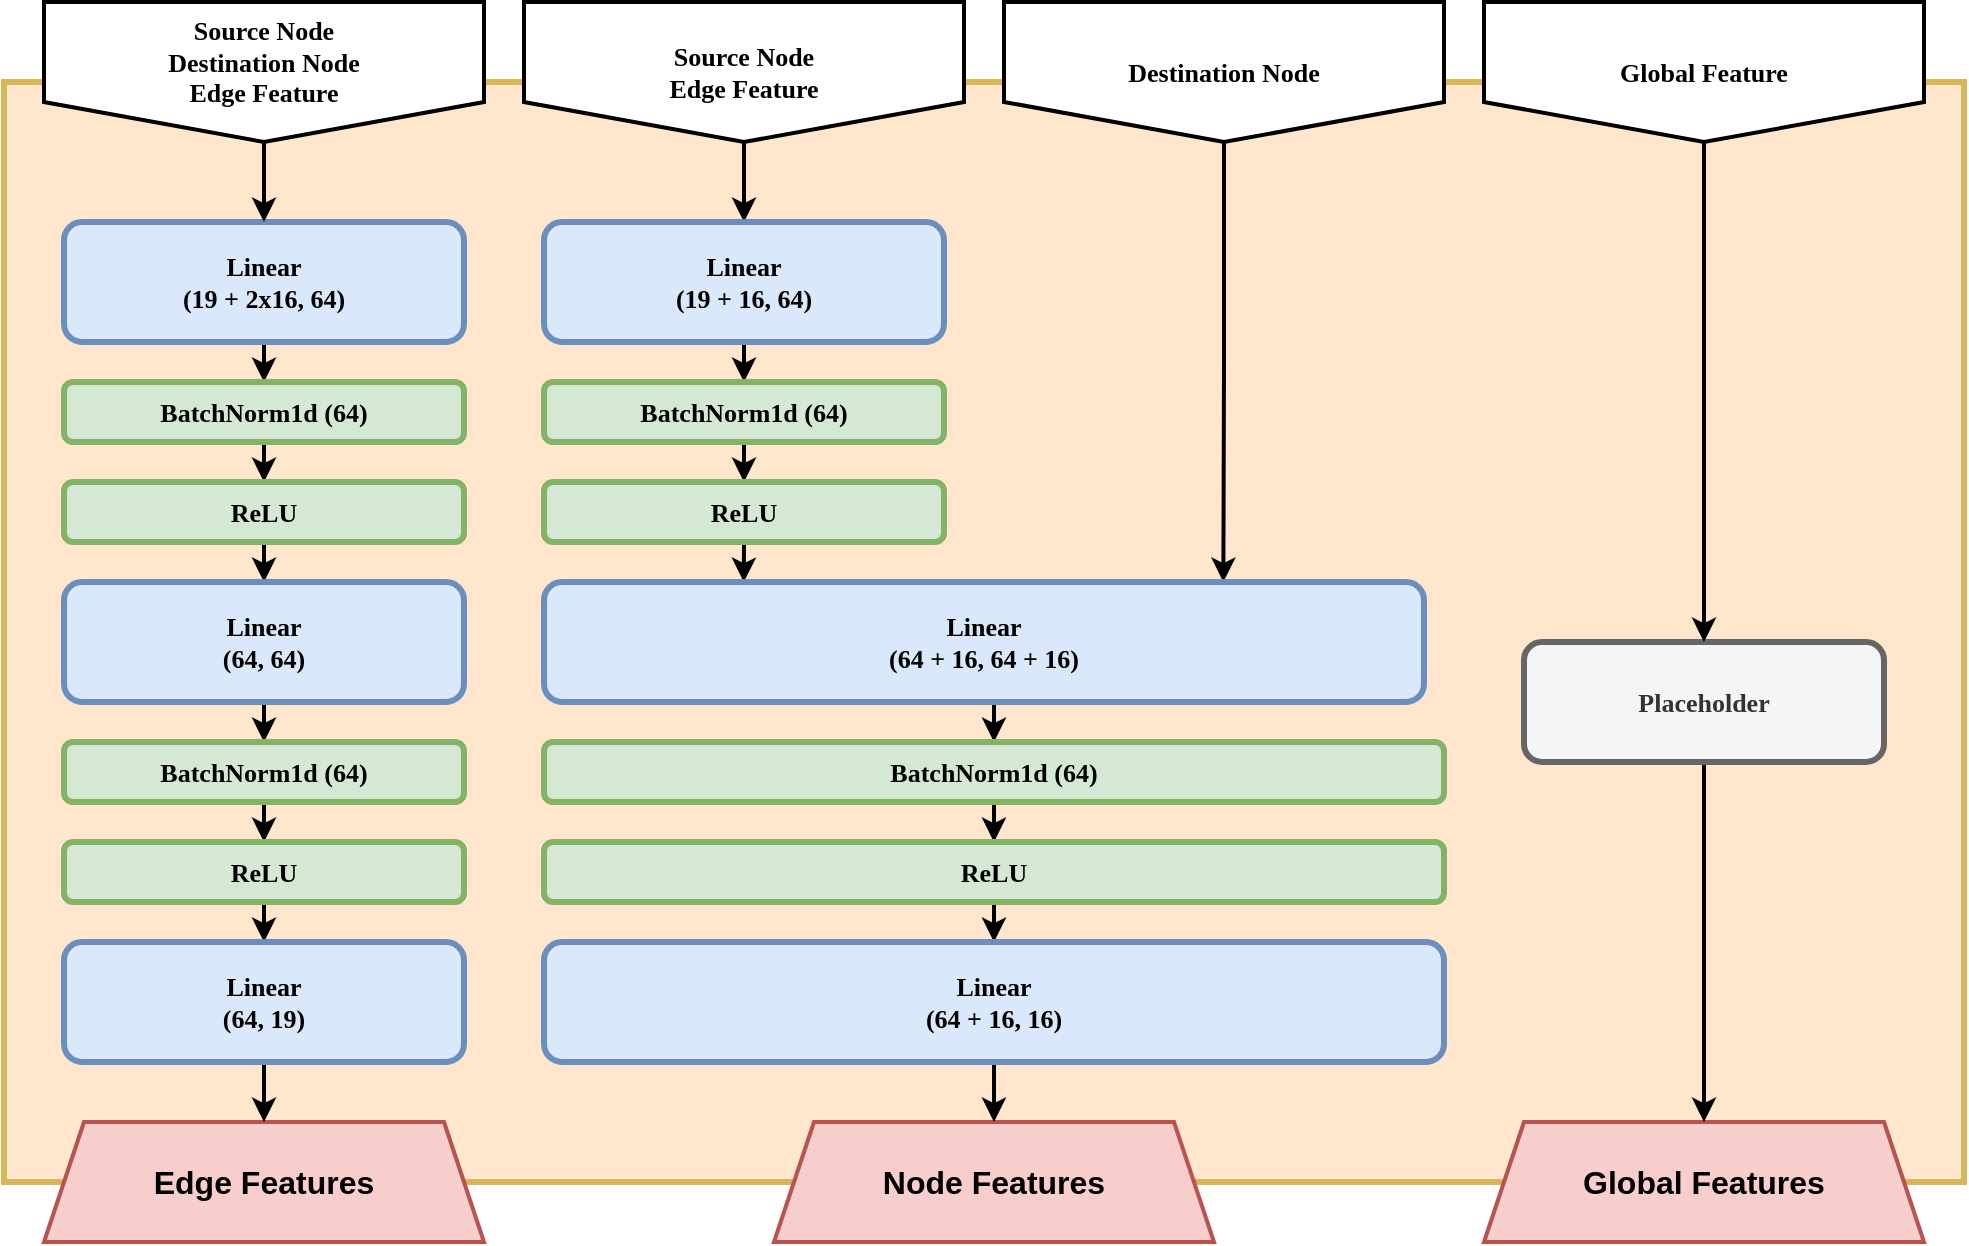 <mxfile version="21.6.8" type="device" pages="3">
  <diagram name="MetaLayer" id="Urb6_NRtM28I60FVmCar">
    <mxGraphModel dx="2204" dy="2430" grid="1" gridSize="10" guides="1" tooltips="1" connect="1" arrows="1" fold="1" page="1" pageScale="1" pageWidth="1169" pageHeight="827" math="0" shadow="0">
      <root>
        <mxCell id="0" />
        <mxCell id="1" parent="0" />
        <mxCell id="HX9ZZycSzdoMxzqkAREc-10" value="" style="rounded=0;whiteSpace=wrap;html=1;strokeWidth=3;fillColor=#FFE6CC;strokeColor=#d6b656;perimeterSpacing=1;gradientColor=none;" vertex="1" parent="1">
          <mxGeometry x="1850" y="510" width="980" height="550" as="geometry" />
        </mxCell>
        <mxCell id="HX9ZZycSzdoMxzqkAREc-3" value="Edge Features" style="shape=trapezoid;perimeter=trapezoidPerimeter;whiteSpace=wrap;html=1;fixedSize=1;strokeWidth=2;fillColor=#f8cecc;strokeColor=#b85450;fontStyle=1;fontSize=16;" vertex="1" parent="1">
          <mxGeometry x="1870" y="1030" width="220" height="60" as="geometry" />
        </mxCell>
        <mxCell id="HX9ZZycSzdoMxzqkAREc-7" value="Node Features" style="shape=trapezoid;perimeter=trapezoidPerimeter;whiteSpace=wrap;html=1;fixedSize=1;strokeWidth=2;fillColor=#f8cecc;strokeColor=#b85450;fontStyle=1;fontSize=16;" vertex="1" parent="1">
          <mxGeometry x="2235" y="1030" width="220" height="60" as="geometry" />
        </mxCell>
        <mxCell id="HX9ZZycSzdoMxzqkAREc-9" value="Global Features" style="shape=trapezoid;perimeter=trapezoidPerimeter;whiteSpace=wrap;html=1;fixedSize=1;strokeWidth=2;fillColor=#f8cecc;strokeColor=#b85450;fontStyle=1;fontSize=16;" vertex="1" parent="1">
          <mxGeometry x="2590" y="1030" width="220" height="60" as="geometry" />
        </mxCell>
        <mxCell id="HX9ZZycSzdoMxzqkAREc-11" style="edgeStyle=orthogonalEdgeStyle;rounded=0;orthogonalLoop=1;jettySize=auto;html=1;exitX=0.5;exitY=1;exitDx=0;exitDy=0;entryX=0.5;entryY=0;entryDx=0;entryDy=0;strokeWidth=2;" edge="1" parent="1" source="HX9ZZycSzdoMxzqkAREc-12" target="HX9ZZycSzdoMxzqkAREc-14">
          <mxGeometry relative="1" as="geometry" />
        </mxCell>
        <mxCell id="HX9ZZycSzdoMxzqkAREc-12" value="Linear &lt;br style=&quot;font-size: 13px;&quot;&gt;(19 + 2x16, 64)" style="rounded=1;whiteSpace=wrap;html=1;fillColor=#dae8fc;strokeColor=#6c8ebf;strokeWidth=3;fontFamily=Avenir;fontSize=13;fontStyle=1" vertex="1" parent="1">
          <mxGeometry x="1880" y="580" width="200" height="60" as="geometry" />
        </mxCell>
        <mxCell id="HX9ZZycSzdoMxzqkAREc-13" style="edgeStyle=orthogonalEdgeStyle;rounded=0;orthogonalLoop=1;jettySize=auto;html=1;exitX=0.5;exitY=1;exitDx=0;exitDy=0;entryX=0.5;entryY=0;entryDx=0;entryDy=0;strokeWidth=2;" edge="1" parent="1" source="HX9ZZycSzdoMxzqkAREc-14" target="HX9ZZycSzdoMxzqkAREc-16">
          <mxGeometry relative="1" as="geometry" />
        </mxCell>
        <mxCell id="HX9ZZycSzdoMxzqkAREc-14" value="BatchNorm1d (64)" style="rounded=1;whiteSpace=wrap;html=1;fillColor=#d5e8d4;strokeColor=#82b366;strokeWidth=3;fontFamily=Avenir;fontSize=13;fontStyle=1" vertex="1" parent="1">
          <mxGeometry x="1880" y="660" width="200" height="30" as="geometry" />
        </mxCell>
        <mxCell id="HX9ZZycSzdoMxzqkAREc-15" style="edgeStyle=orthogonalEdgeStyle;rounded=0;orthogonalLoop=1;jettySize=auto;html=1;exitX=0.5;exitY=1;exitDx=0;exitDy=0;entryX=0.5;entryY=0;entryDx=0;entryDy=0;strokeWidth=2;" edge="1" parent="1" source="HX9ZZycSzdoMxzqkAREc-16" target="HX9ZZycSzdoMxzqkAREc-27">
          <mxGeometry relative="1" as="geometry" />
        </mxCell>
        <mxCell id="HX9ZZycSzdoMxzqkAREc-16" value="ReLU" style="rounded=1;whiteSpace=wrap;html=1;fillColor=#d5e8d4;strokeColor=#82b366;strokeWidth=3;fontFamily=Avenir;fontSize=13;fontStyle=1" vertex="1" parent="1">
          <mxGeometry x="1880" y="710" width="200" height="30" as="geometry" />
        </mxCell>
        <mxCell id="HX9ZZycSzdoMxzqkAREc-53" style="edgeStyle=orthogonalEdgeStyle;rounded=0;orthogonalLoop=1;jettySize=auto;html=1;exitX=0.5;exitY=1;exitDx=0;exitDy=0;entryX=0.5;entryY=0;entryDx=0;entryDy=0;strokeWidth=2;" edge="1" parent="1" source="HX9ZZycSzdoMxzqkAREc-17" target="HX9ZZycSzdoMxzqkAREc-9">
          <mxGeometry relative="1" as="geometry" />
        </mxCell>
        <mxCell id="HX9ZZycSzdoMxzqkAREc-17" value="Placeholder" style="rounded=1;whiteSpace=wrap;html=1;fillColor=#f5f5f5;strokeColor=#666666;strokeWidth=3;fontFamily=Avenir;fontSize=13;fontStyle=1;fontColor=#333333;" vertex="1" parent="1">
          <mxGeometry x="2610" y="790" width="180" height="60" as="geometry" />
        </mxCell>
        <mxCell id="HX9ZZycSzdoMxzqkAREc-18" style="edgeStyle=orthogonalEdgeStyle;rounded=0;orthogonalLoop=1;jettySize=auto;html=1;exitX=0.5;exitY=1;exitDx=0;exitDy=0;entryX=0.5;entryY=0;entryDx=0;entryDy=0;fontSize=11;strokeWidth=2;" edge="1" parent="1" source="HX9ZZycSzdoMxzqkAREc-19" target="HX9ZZycSzdoMxzqkAREc-12">
          <mxGeometry relative="1" as="geometry" />
        </mxCell>
        <mxCell id="HX9ZZycSzdoMxzqkAREc-19" value="Source Node&lt;br style=&quot;font-size: 13px;&quot;&gt;Destination Node&lt;br style=&quot;font-size: 13px;&quot;&gt;Edge Feature" style="shape=offPageConnector;whiteSpace=wrap;html=1;strokeWidth=2;fontFamily=Avenir;fontSize=13;fontStyle=1;size=0.286;verticalAlign=top;" vertex="1" parent="1">
          <mxGeometry x="1870" y="470" width="220" height="70" as="geometry" />
        </mxCell>
        <mxCell id="HX9ZZycSzdoMxzqkAREc-20" style="edgeStyle=orthogonalEdgeStyle;rounded=0;orthogonalLoop=1;jettySize=auto;html=1;exitX=0.5;exitY=1;exitDx=0;exitDy=0;entryX=0.5;entryY=0;entryDx=0;entryDy=0;strokeWidth=2;" edge="1" parent="1" source="HX9ZZycSzdoMxzqkAREc-21" target="HX9ZZycSzdoMxzqkAREc-34">
          <mxGeometry relative="1" as="geometry" />
        </mxCell>
        <mxCell id="HX9ZZycSzdoMxzqkAREc-21" value="Source Node&lt;br&gt;Edge Feature" style="shape=offPageConnector;whiteSpace=wrap;html=1;strokeWidth=2;fontFamily=Avenir;fontSize=13;fontStyle=1;size=0.286;verticalAlign=middle;" vertex="1" parent="1">
          <mxGeometry x="2110" y="470" width="220" height="70" as="geometry" />
        </mxCell>
        <mxCell id="HX9ZZycSzdoMxzqkAREc-48" style="edgeStyle=orthogonalEdgeStyle;rounded=0;orthogonalLoop=1;jettySize=auto;html=1;exitX=0.5;exitY=1;exitDx=0;exitDy=0;entryX=0.772;entryY=0;entryDx=0;entryDy=0;entryPerimeter=0;strokeWidth=2;" edge="1" parent="1" source="HX9ZZycSzdoMxzqkAREc-23" target="HX9ZZycSzdoMxzqkAREc-40">
          <mxGeometry relative="1" as="geometry" />
        </mxCell>
        <mxCell id="HX9ZZycSzdoMxzqkAREc-23" value="Destination Node" style="shape=offPageConnector;whiteSpace=wrap;html=1;strokeWidth=2;fontFamily=Avenir;fontSize=13;fontStyle=1;size=0.286;verticalAlign=middle;" vertex="1" parent="1">
          <mxGeometry x="2350" y="470" width="220" height="70" as="geometry" />
        </mxCell>
        <mxCell id="HX9ZZycSzdoMxzqkAREc-24" style="edgeStyle=orthogonalEdgeStyle;rounded=0;orthogonalLoop=1;jettySize=auto;html=1;exitX=0.5;exitY=1;exitDx=0;exitDy=0;entryX=0.5;entryY=0;entryDx=0;entryDy=0;strokeWidth=2;" edge="1" parent="1" source="HX9ZZycSzdoMxzqkAREc-25" target="HX9ZZycSzdoMxzqkAREc-17">
          <mxGeometry relative="1" as="geometry" />
        </mxCell>
        <mxCell id="HX9ZZycSzdoMxzqkAREc-25" value="Global Feature" style="shape=offPageConnector;whiteSpace=wrap;html=1;strokeWidth=2;fontFamily=Avenir;fontSize=13;fontStyle=1;size=0.286;verticalAlign=middle;" vertex="1" parent="1">
          <mxGeometry x="2590" y="470" width="220" height="70" as="geometry" />
        </mxCell>
        <mxCell id="HX9ZZycSzdoMxzqkAREc-26" style="edgeStyle=orthogonalEdgeStyle;rounded=0;orthogonalLoop=1;jettySize=auto;html=1;exitX=0.5;exitY=1;exitDx=0;exitDy=0;entryX=0.5;entryY=0;entryDx=0;entryDy=0;strokeWidth=2;" edge="1" parent="1" source="HX9ZZycSzdoMxzqkAREc-27" target="HX9ZZycSzdoMxzqkAREc-29">
          <mxGeometry relative="1" as="geometry" />
        </mxCell>
        <mxCell id="HX9ZZycSzdoMxzqkAREc-27" value="Linear &lt;br style=&quot;font-size: 13px;&quot;&gt;(64, 64)" style="rounded=1;whiteSpace=wrap;html=1;fillColor=#dae8fc;strokeColor=#6c8ebf;strokeWidth=3;fontFamily=Avenir;fontSize=13;fontStyle=1" vertex="1" parent="1">
          <mxGeometry x="1880" y="760" width="200" height="60" as="geometry" />
        </mxCell>
        <mxCell id="HX9ZZycSzdoMxzqkAREc-28" style="edgeStyle=orthogonalEdgeStyle;rounded=0;orthogonalLoop=1;jettySize=auto;html=1;exitX=0.5;exitY=1;exitDx=0;exitDy=0;entryX=0.5;entryY=0;entryDx=0;entryDy=0;strokeWidth=2;" edge="1" parent="1" source="HX9ZZycSzdoMxzqkAREc-29" target="HX9ZZycSzdoMxzqkAREc-31">
          <mxGeometry relative="1" as="geometry" />
        </mxCell>
        <mxCell id="HX9ZZycSzdoMxzqkAREc-29" value="BatchNorm1d (64)" style="rounded=1;whiteSpace=wrap;html=1;fillColor=#d5e8d4;strokeColor=#82b366;strokeWidth=3;fontFamily=Avenir;fontSize=13;fontStyle=1" vertex="1" parent="1">
          <mxGeometry x="1880" y="840" width="200" height="30" as="geometry" />
        </mxCell>
        <mxCell id="HX9ZZycSzdoMxzqkAREc-30" style="edgeStyle=orthogonalEdgeStyle;rounded=0;orthogonalLoop=1;jettySize=auto;html=1;exitX=0.5;exitY=1;exitDx=0;exitDy=0;entryX=0.5;entryY=0;entryDx=0;entryDy=0;strokeWidth=2;" edge="1" parent="1" source="HX9ZZycSzdoMxzqkAREc-31" target="HX9ZZycSzdoMxzqkAREc-32">
          <mxGeometry relative="1" as="geometry" />
        </mxCell>
        <mxCell id="HX9ZZycSzdoMxzqkAREc-31" value="ReLU" style="rounded=1;whiteSpace=wrap;html=1;fillColor=#d5e8d4;strokeColor=#82b366;strokeWidth=3;fontFamily=Avenir;fontSize=13;fontStyle=1" vertex="1" parent="1">
          <mxGeometry x="1880" y="890" width="200" height="30" as="geometry" />
        </mxCell>
        <mxCell id="HX9ZZycSzdoMxzqkAREc-51" style="edgeStyle=orthogonalEdgeStyle;rounded=0;orthogonalLoop=1;jettySize=auto;html=1;exitX=0.5;exitY=1;exitDx=0;exitDy=0;entryX=0.5;entryY=0;entryDx=0;entryDy=0;strokeWidth=2;" edge="1" parent="1" source="HX9ZZycSzdoMxzqkAREc-32" target="HX9ZZycSzdoMxzqkAREc-3">
          <mxGeometry relative="1" as="geometry" />
        </mxCell>
        <mxCell id="HX9ZZycSzdoMxzqkAREc-32" value="Linear &lt;br style=&quot;font-size: 13px;&quot;&gt;(64, 19)" style="rounded=1;whiteSpace=wrap;html=1;fillColor=#dae8fc;strokeColor=#6c8ebf;strokeWidth=3;fontFamily=Avenir;fontSize=13;fontStyle=1" vertex="1" parent="1">
          <mxGeometry x="1880" y="940" width="200" height="60" as="geometry" />
        </mxCell>
        <mxCell id="HX9ZZycSzdoMxzqkAREc-33" style="edgeStyle=orthogonalEdgeStyle;rounded=0;orthogonalLoop=1;jettySize=auto;html=1;exitX=0.5;exitY=1;exitDx=0;exitDy=0;entryX=0.5;entryY=0;entryDx=0;entryDy=0;strokeWidth=2;" edge="1" parent="1" source="HX9ZZycSzdoMxzqkAREc-34" target="HX9ZZycSzdoMxzqkAREc-36">
          <mxGeometry relative="1" as="geometry" />
        </mxCell>
        <mxCell id="HX9ZZycSzdoMxzqkAREc-34" value="Linear &lt;br style=&quot;font-size: 13px;&quot;&gt;(19 + 16, 64)" style="rounded=1;whiteSpace=wrap;html=1;fillColor=#dae8fc;strokeColor=#6c8ebf;strokeWidth=3;fontFamily=Avenir;fontSize=13;fontStyle=1" vertex="1" parent="1">
          <mxGeometry x="2120" y="580" width="200" height="60" as="geometry" />
        </mxCell>
        <mxCell id="HX9ZZycSzdoMxzqkAREc-35" style="edgeStyle=orthogonalEdgeStyle;rounded=0;orthogonalLoop=1;jettySize=auto;html=1;exitX=0.5;exitY=1;exitDx=0;exitDy=0;entryX=0.5;entryY=0;entryDx=0;entryDy=0;strokeWidth=2;" edge="1" parent="1" source="HX9ZZycSzdoMxzqkAREc-36" target="HX9ZZycSzdoMxzqkAREc-38">
          <mxGeometry relative="1" as="geometry" />
        </mxCell>
        <mxCell id="HX9ZZycSzdoMxzqkAREc-36" value="BatchNorm1d (64)" style="rounded=1;whiteSpace=wrap;html=1;fillColor=#d5e8d4;strokeColor=#82b366;strokeWidth=3;fontFamily=Avenir;fontSize=13;fontStyle=1" vertex="1" parent="1">
          <mxGeometry x="2120" y="660" width="200" height="30" as="geometry" />
        </mxCell>
        <mxCell id="HX9ZZycSzdoMxzqkAREc-49" style="edgeStyle=orthogonalEdgeStyle;rounded=0;orthogonalLoop=1;jettySize=auto;html=1;exitX=0.5;exitY=1;exitDx=0;exitDy=0;entryX=0.227;entryY=0;entryDx=0;entryDy=0;entryPerimeter=0;strokeWidth=2;" edge="1" parent="1" source="HX9ZZycSzdoMxzqkAREc-38" target="HX9ZZycSzdoMxzqkAREc-40">
          <mxGeometry relative="1" as="geometry" />
        </mxCell>
        <mxCell id="HX9ZZycSzdoMxzqkAREc-38" value="ReLU" style="rounded=1;whiteSpace=wrap;html=1;fillColor=#d5e8d4;strokeColor=#82b366;strokeWidth=3;fontFamily=Avenir;fontSize=13;fontStyle=1" vertex="1" parent="1">
          <mxGeometry x="2120" y="710" width="200" height="30" as="geometry" />
        </mxCell>
        <mxCell id="HX9ZZycSzdoMxzqkAREc-39" style="edgeStyle=orthogonalEdgeStyle;rounded=0;orthogonalLoop=1;jettySize=auto;html=1;exitX=0.5;exitY=1;exitDx=0;exitDy=0;entryX=0.5;entryY=0;entryDx=0;entryDy=0;strokeWidth=2;" edge="1" parent="1" source="HX9ZZycSzdoMxzqkAREc-40" target="HX9ZZycSzdoMxzqkAREc-42">
          <mxGeometry relative="1" as="geometry" />
        </mxCell>
        <mxCell id="HX9ZZycSzdoMxzqkAREc-40" value="Linear &lt;br style=&quot;font-size: 13px;&quot;&gt;(64 + 16, 64 + 16)" style="rounded=1;whiteSpace=wrap;html=1;fillColor=#dae8fc;strokeColor=#6c8ebf;strokeWidth=3;fontFamily=Avenir;fontSize=13;fontStyle=1" vertex="1" parent="1">
          <mxGeometry x="2120" y="760" width="440" height="60" as="geometry" />
        </mxCell>
        <mxCell id="HX9ZZycSzdoMxzqkAREc-41" style="edgeStyle=orthogonalEdgeStyle;rounded=0;orthogonalLoop=1;jettySize=auto;html=1;exitX=0.5;exitY=1;exitDx=0;exitDy=0;entryX=0.5;entryY=0;entryDx=0;entryDy=0;strokeWidth=2;" edge="1" parent="1" source="HX9ZZycSzdoMxzqkAREc-42" target="HX9ZZycSzdoMxzqkAREc-44">
          <mxGeometry relative="1" as="geometry" />
        </mxCell>
        <mxCell id="HX9ZZycSzdoMxzqkAREc-42" value="BatchNorm1d (64)" style="rounded=1;whiteSpace=wrap;html=1;fillColor=#d5e8d4;strokeColor=#82b366;strokeWidth=3;fontFamily=Avenir;fontSize=13;fontStyle=1" vertex="1" parent="1">
          <mxGeometry x="2120" y="840" width="450" height="30" as="geometry" />
        </mxCell>
        <mxCell id="HX9ZZycSzdoMxzqkAREc-43" style="edgeStyle=orthogonalEdgeStyle;rounded=0;orthogonalLoop=1;jettySize=auto;html=1;exitX=0.5;exitY=1;exitDx=0;exitDy=0;entryX=0.5;entryY=0;entryDx=0;entryDy=0;strokeWidth=2;" edge="1" parent="1" source="HX9ZZycSzdoMxzqkAREc-44" target="HX9ZZycSzdoMxzqkAREc-45">
          <mxGeometry relative="1" as="geometry" />
        </mxCell>
        <mxCell id="HX9ZZycSzdoMxzqkAREc-44" value="ReLU" style="rounded=1;whiteSpace=wrap;html=1;fillColor=#d5e8d4;strokeColor=#82b366;strokeWidth=3;fontFamily=Avenir;fontSize=13;fontStyle=1" vertex="1" parent="1">
          <mxGeometry x="2120" y="890" width="450" height="30" as="geometry" />
        </mxCell>
        <mxCell id="HX9ZZycSzdoMxzqkAREc-52" style="edgeStyle=orthogonalEdgeStyle;rounded=0;orthogonalLoop=1;jettySize=auto;html=1;exitX=0.5;exitY=1;exitDx=0;exitDy=0;entryX=0.5;entryY=0;entryDx=0;entryDy=0;strokeWidth=2;" edge="1" parent="1" source="HX9ZZycSzdoMxzqkAREc-45" target="HX9ZZycSzdoMxzqkAREc-7">
          <mxGeometry relative="1" as="geometry" />
        </mxCell>
        <mxCell id="HX9ZZycSzdoMxzqkAREc-45" value="Linear &lt;br style=&quot;font-size: 13px;&quot;&gt;(64 + 16, 16)" style="rounded=1;whiteSpace=wrap;html=1;fillColor=#dae8fc;strokeColor=#6c8ebf;strokeWidth=3;fontFamily=Avenir;fontSize=13;fontStyle=1" vertex="1" parent="1">
          <mxGeometry x="2120" y="940" width="450" height="60" as="geometry" />
        </mxCell>
      </root>
    </mxGraphModel>
  </diagram>
  <diagram id="gyI_rx03P97VPXX67alj" name="Meta_Full">
    <mxGraphModel dx="2249" dy="1620" grid="1" gridSize="10" guides="1" tooltips="1" connect="1" arrows="1" fold="1" page="1" pageScale="1" pageWidth="1654" pageHeight="2336" math="0" shadow="0">
      <root>
        <mxCell id="0" />
        <mxCell id="1" parent="0" />
        <mxCell id="ErjYvRFr5aBdqU-eDfDV-1" value="MetaLayer (128)" style="rounded=0;whiteSpace=wrap;html=1;strokeWidth=3;fillColor=#FFE6CC;strokeColor=#d6b656;perimeterSpacing=1;gradientColor=none;fontSize=33;fontFamily=Avenir;fontStyle=1" vertex="1" parent="1">
          <mxGeometry x="320" y="1208" width="980" height="166" as="geometry" />
        </mxCell>
        <mxCell id="ErjYvRFr5aBdqU-eDfDV-2" value="Source Node&lt;br style=&quot;font-size: 13px;&quot;&gt;Destination Node&lt;br style=&quot;font-size: 13px;&quot;&gt;Edge Feature" style="shape=offPageConnector;whiteSpace=wrap;html=1;strokeWidth=2;fontFamily=Avenir;fontSize=13;fontStyle=1;size=0.286;verticalAlign=top;" vertex="1" parent="1">
          <mxGeometry x="340" y="1168" width="220" height="70" as="geometry" />
        </mxCell>
        <mxCell id="ErjYvRFr5aBdqU-eDfDV-3" value="Source Node&lt;br&gt;Edge Feature" style="shape=offPageConnector;whiteSpace=wrap;html=1;strokeWidth=2;fontFamily=Avenir;fontSize=13;fontStyle=1;size=0.286;verticalAlign=middle;" vertex="1" parent="1">
          <mxGeometry x="580" y="1168" width="220" height="70" as="geometry" />
        </mxCell>
        <mxCell id="ErjYvRFr5aBdqU-eDfDV-4" value="Destination Node" style="shape=offPageConnector;whiteSpace=wrap;html=1;strokeWidth=2;fontFamily=Avenir;fontSize=13;fontStyle=1;size=0.286;verticalAlign=middle;" vertex="1" parent="1">
          <mxGeometry x="820" y="1168" width="220" height="70" as="geometry" />
        </mxCell>
        <mxCell id="ErjYvRFr5aBdqU-eDfDV-5" value="Global Feature" style="shape=offPageConnector;whiteSpace=wrap;html=1;strokeWidth=2;fontFamily=Avenir;fontSize=13;fontStyle=1;size=0.286;verticalAlign=middle;" vertex="1" parent="1">
          <mxGeometry x="1060" y="1168" width="220" height="70" as="geometry" />
        </mxCell>
        <mxCell id="ErjYvRFr5aBdqU-eDfDV-6" style="edgeStyle=orthogonalEdgeStyle;rounded=0;orthogonalLoop=1;jettySize=auto;html=1;exitX=0.5;exitY=1;exitDx=0;exitDy=0;entryX=0.5;entryY=0;entryDx=0;entryDy=0;strokeWidth=2;" edge="1" parent="1" source="ErjYvRFr5aBdqU-eDfDV-7" target="ErjYvRFr5aBdqU-eDfDV-9">
          <mxGeometry relative="1" as="geometry" />
        </mxCell>
        <mxCell id="ErjYvRFr5aBdqU-eDfDV-7" value="Dropout (0.1)" style="rounded=1;whiteSpace=wrap;html=1;fillColor=#d5e8d4;strokeColor=#82b366;strokeWidth=3;fontFamily=Avenir;fontSize=13;fontStyle=1" vertex="1" parent="1">
          <mxGeometry x="715" y="1438" width="200" height="30" as="geometry" />
        </mxCell>
        <mxCell id="ErjYvRFr5aBdqU-eDfDV-8" style="edgeStyle=orthogonalEdgeStyle;rounded=0;orthogonalLoop=1;jettySize=auto;html=1;exitX=0.5;exitY=1;exitDx=0;exitDy=0;entryX=0.5;entryY=0;entryDx=0;entryDy=0;strokeWidth=2;" edge="1" parent="1" source="ErjYvRFr5aBdqU-eDfDV-9" target="ErjYvRFr5aBdqU-eDfDV-11">
          <mxGeometry relative="1" as="geometry" />
        </mxCell>
        <mxCell id="ErjYvRFr5aBdqU-eDfDV-9" value="Linear &lt;br style=&quot;font-size: 13px;&quot;&gt;(16, 1)" style="rounded=1;whiteSpace=wrap;html=1;fillColor=#dae8fc;strokeColor=#6c8ebf;strokeWidth=3;fontFamily=Avenir;fontSize=13;fontStyle=1" vertex="1" parent="1">
          <mxGeometry x="715" y="1488" width="200" height="60" as="geometry" />
        </mxCell>
        <mxCell id="ErjYvRFr5aBdqU-eDfDV-10" style="edgeStyle=orthogonalEdgeStyle;rounded=0;orthogonalLoop=1;jettySize=auto;html=1;exitX=0.5;exitY=1;exitDx=0;exitDy=0;entryX=0.5;entryY=0;entryDx=0;entryDy=0;entryPerimeter=0;strokeWidth=2;" edge="1" parent="1" source="ErjYvRFr5aBdqU-eDfDV-11" target="ErjYvRFr5aBdqU-eDfDV-17">
          <mxGeometry relative="1" as="geometry" />
        </mxCell>
        <mxCell id="ErjYvRFr5aBdqU-eDfDV-11" value="Sigmoid" style="rounded=1;whiteSpace=wrap;html=1;fillColor=#d5e8d4;strokeColor=#82b366;strokeWidth=3;fontFamily=Avenir;fontSize=13;fontStyle=1" vertex="1" parent="1">
          <mxGeometry x="715" y="1568" width="200" height="30" as="geometry" />
        </mxCell>
        <mxCell id="ErjYvRFr5aBdqU-eDfDV-12" style="edgeStyle=orthogonalEdgeStyle;rounded=0;orthogonalLoop=1;jettySize=auto;html=1;exitX=0.5;exitY=1;exitDx=0;exitDy=0;entryX=0.5;entryY=0;entryDx=0;entryDy=0;strokeWidth=2;" edge="1" parent="1" source="ErjYvRFr5aBdqU-eDfDV-13" target="ErjYvRFr5aBdqU-eDfDV-15">
          <mxGeometry relative="1" as="geometry" />
        </mxCell>
        <mxCell id="ErjYvRFr5aBdqU-eDfDV-13" value="Dropout (0.1)" style="rounded=1;whiteSpace=wrap;html=1;fillColor=#d5e8d4;strokeColor=#82b366;strokeWidth=3;fontFamily=Avenir;fontSize=13;fontStyle=1" vertex="1" parent="1">
          <mxGeometry x="350" y="1438" width="200" height="30" as="geometry" />
        </mxCell>
        <mxCell id="ErjYvRFr5aBdqU-eDfDV-14" style="edgeStyle=orthogonalEdgeStyle;rounded=0;orthogonalLoop=1;jettySize=auto;html=1;exitX=0.5;exitY=1;exitDx=0;exitDy=0;entryX=0.5;entryY=0;entryDx=0;entryDy=0;strokeWidth=2;" edge="1" parent="1" source="ErjYvRFr5aBdqU-eDfDV-15" target="ErjYvRFr5aBdqU-eDfDV-16">
          <mxGeometry relative="1" as="geometry" />
        </mxCell>
        <mxCell id="ErjYvRFr5aBdqU-eDfDV-15" value="Linear &lt;br style=&quot;font-size: 13px;&quot;&gt;(19, 1)" style="rounded=1;whiteSpace=wrap;html=1;fillColor=#dae8fc;strokeColor=#6c8ebf;strokeWidth=3;fontFamily=Avenir;fontSize=13;fontStyle=1" vertex="1" parent="1">
          <mxGeometry x="350" y="1488" width="200" height="60" as="geometry" />
        </mxCell>
        <mxCell id="ErjYvRFr5aBdqU-eDfDV-16" value="Sigmoid" style="rounded=1;whiteSpace=wrap;html=1;fillColor=#d5e8d4;strokeColor=#82b366;strokeWidth=3;fontFamily=Avenir;fontSize=13;fontStyle=1" vertex="1" parent="1">
          <mxGeometry x="350" y="1568" width="200" height="30" as="geometry" />
        </mxCell>
        <mxCell id="ErjYvRFr5aBdqU-eDfDV-17" value="Node Labels" style="strokeWidth=2;html=1;shape=mxgraph.flowchart.start_1;whiteSpace=wrap;fillColor=#e1d5e7;strokeColor=#9673a6;fontStyle=1;fontSize=13;" vertex="1" parent="1">
          <mxGeometry x="715" y="1638" width="200" height="60" as="geometry" />
        </mxCell>
        <mxCell id="ErjYvRFr5aBdqU-eDfDV-18" style="edgeStyle=orthogonalEdgeStyle;rounded=0;orthogonalLoop=1;jettySize=auto;html=1;exitX=0.5;exitY=1;exitDx=0;exitDy=0;entryX=0.5;entryY=0;entryDx=0;entryDy=0;entryPerimeter=0;strokeWidth=2;" edge="1" parent="1" target="ErjYvRFr5aBdqU-eDfDV-19">
          <mxGeometry relative="1" as="geometry">
            <mxPoint x="450" y="1598" as="sourcePoint" />
          </mxGeometry>
        </mxCell>
        <mxCell id="ErjYvRFr5aBdqU-eDfDV-19" value="Edge Labels" style="strokeWidth=2;html=1;shape=mxgraph.flowchart.start_1;whiteSpace=wrap;fillColor=#e1d5e7;strokeColor=#9673a6;fontStyle=1;fontSize=13;" vertex="1" parent="1">
          <mxGeometry x="350" y="1638" width="200" height="60" as="geometry" />
        </mxCell>
        <mxCell id="ErjYvRFr5aBdqU-eDfDV-20" style="edgeStyle=orthogonalEdgeStyle;rounded=0;orthogonalLoop=1;jettySize=auto;html=1;exitX=0.5;exitY=1;exitDx=0;exitDy=0;entryX=0.5;entryY=0;entryDx=0;entryDy=0;strokeWidth=2;" edge="1" parent="1" source="ErjYvRFr5aBdqU-eDfDV-21" target="ErjYvRFr5aBdqU-eDfDV-13">
          <mxGeometry relative="1" as="geometry" />
        </mxCell>
        <mxCell id="ErjYvRFr5aBdqU-eDfDV-21" value="Edge Features" style="shape=trapezoid;perimeter=trapezoidPerimeter;whiteSpace=wrap;html=1;fixedSize=1;strokeWidth=2;fillColor=#f8cecc;strokeColor=#b85450;fontStyle=1;fontSize=16;" vertex="1" parent="1">
          <mxGeometry x="340" y="1344" width="220" height="60" as="geometry" />
        </mxCell>
        <mxCell id="ErjYvRFr5aBdqU-eDfDV-22" style="edgeStyle=orthogonalEdgeStyle;rounded=0;orthogonalLoop=1;jettySize=auto;html=1;exitX=0.5;exitY=1;exitDx=0;exitDy=0;entryX=0.5;entryY=0;entryDx=0;entryDy=0;strokeWidth=2;" edge="1" parent="1" source="ErjYvRFr5aBdqU-eDfDV-23" target="ErjYvRFr5aBdqU-eDfDV-7">
          <mxGeometry relative="1" as="geometry" />
        </mxCell>
        <mxCell id="ErjYvRFr5aBdqU-eDfDV-23" value="Node Features" style="shape=trapezoid;perimeter=trapezoidPerimeter;whiteSpace=wrap;html=1;fixedSize=1;strokeWidth=2;fillColor=#f8cecc;strokeColor=#b85450;fontStyle=1;fontSize=16;" vertex="1" parent="1">
          <mxGeometry x="705" y="1344" width="220" height="60" as="geometry" />
        </mxCell>
        <mxCell id="ErjYvRFr5aBdqU-eDfDV-24" value="Global Features" style="shape=trapezoid;perimeter=trapezoidPerimeter;whiteSpace=wrap;html=1;fixedSize=1;strokeWidth=2;fillColor=#f8cecc;strokeColor=#b85450;fontStyle=1;fontSize=16;" vertex="1" parent="1">
          <mxGeometry x="1060" y="1344" width="220" height="60" as="geometry" />
        </mxCell>
        <mxCell id="ErjYvRFr5aBdqU-eDfDV-25" value="MetaLayer (256)" style="rounded=0;whiteSpace=wrap;html=1;strokeWidth=3;fillColor=#FFE6CC;strokeColor=#d6b656;perimeterSpacing=1;gradientColor=none;fontSize=33;fontFamily=Avenir;fontStyle=1" vertex="1" parent="1">
          <mxGeometry x="320" y="900" width="980" height="166" as="geometry" />
        </mxCell>
        <mxCell id="ErjYvRFr5aBdqU-eDfDV-26" value="Source Node&lt;br style=&quot;font-size: 13px;&quot;&gt;Destination Node&lt;br style=&quot;font-size: 13px;&quot;&gt;Edge Feature" style="shape=offPageConnector;whiteSpace=wrap;html=1;strokeWidth=2;fontFamily=Avenir;fontSize=13;fontStyle=1;size=0.286;verticalAlign=top;" vertex="1" parent="1">
          <mxGeometry x="340" y="860" width="220" height="70" as="geometry" />
        </mxCell>
        <mxCell id="ErjYvRFr5aBdqU-eDfDV-27" value="Source Node&lt;br&gt;Edge Feature" style="shape=offPageConnector;whiteSpace=wrap;html=1;strokeWidth=2;fontFamily=Avenir;fontSize=13;fontStyle=1;size=0.286;verticalAlign=middle;" vertex="1" parent="1">
          <mxGeometry x="580" y="860" width="220" height="70" as="geometry" />
        </mxCell>
        <mxCell id="ErjYvRFr5aBdqU-eDfDV-28" value="Destination Node" style="shape=offPageConnector;whiteSpace=wrap;html=1;strokeWidth=2;fontFamily=Avenir;fontSize=13;fontStyle=1;size=0.286;verticalAlign=middle;" vertex="1" parent="1">
          <mxGeometry x="820" y="860" width="220" height="70" as="geometry" />
        </mxCell>
        <mxCell id="ErjYvRFr5aBdqU-eDfDV-29" value="Global Feature" style="shape=offPageConnector;whiteSpace=wrap;html=1;strokeWidth=2;fontFamily=Avenir;fontSize=13;fontStyle=1;size=0.286;verticalAlign=middle;" vertex="1" parent="1">
          <mxGeometry x="1060" y="860" width="220" height="70" as="geometry" />
        </mxCell>
        <mxCell id="ErjYvRFr5aBdqU-eDfDV-30" style="rounded=0;orthogonalLoop=1;jettySize=auto;html=1;exitX=0.5;exitY=1;exitDx=0;exitDy=0;entryX=0.5;entryY=0;entryDx=0;entryDy=0;strokeWidth=2;" edge="1" parent="1" source="ErjYvRFr5aBdqU-eDfDV-32" target="ErjYvRFr5aBdqU-eDfDV-2">
          <mxGeometry relative="1" as="geometry" />
        </mxCell>
        <mxCell id="ErjYvRFr5aBdqU-eDfDV-31" style="rounded=0;orthogonalLoop=1;jettySize=auto;html=1;exitX=0.5;exitY=1;exitDx=0;exitDy=0;entryX=0.5;entryY=0;entryDx=0;entryDy=0;strokeWidth=2;" edge="1" parent="1" source="ErjYvRFr5aBdqU-eDfDV-32" target="ErjYvRFr5aBdqU-eDfDV-3">
          <mxGeometry relative="1" as="geometry" />
        </mxCell>
        <mxCell id="ErjYvRFr5aBdqU-eDfDV-32" value="Edge Features" style="shape=trapezoid;perimeter=trapezoidPerimeter;whiteSpace=wrap;html=1;fixedSize=1;strokeWidth=2;fillColor=#f8cecc;strokeColor=#b85450;fontStyle=1;fontSize=16;" vertex="1" parent="1">
          <mxGeometry x="340" y="1036" width="220" height="60" as="geometry" />
        </mxCell>
        <mxCell id="ErjYvRFr5aBdqU-eDfDV-33" style="rounded=0;orthogonalLoop=1;jettySize=auto;html=1;exitX=0.5;exitY=1;exitDx=0;exitDy=0;strokeWidth=2;" edge="1" parent="1" source="ErjYvRFr5aBdqU-eDfDV-36" target="ErjYvRFr5aBdqU-eDfDV-3">
          <mxGeometry relative="1" as="geometry" />
        </mxCell>
        <mxCell id="ErjYvRFr5aBdqU-eDfDV-34" style="rounded=0;orthogonalLoop=1;jettySize=auto;html=1;exitX=0.5;exitY=1;exitDx=0;exitDy=0;entryX=0.5;entryY=0;entryDx=0;entryDy=0;strokeWidth=2;" edge="1" parent="1" source="ErjYvRFr5aBdqU-eDfDV-36" target="ErjYvRFr5aBdqU-eDfDV-2">
          <mxGeometry relative="1" as="geometry" />
        </mxCell>
        <mxCell id="ErjYvRFr5aBdqU-eDfDV-35" style="rounded=0;orthogonalLoop=1;jettySize=auto;html=1;exitX=0.5;exitY=1;exitDx=0;exitDy=0;entryX=0.5;entryY=0;entryDx=0;entryDy=0;strokeWidth=2;" edge="1" parent="1" source="ErjYvRFr5aBdqU-eDfDV-36" target="ErjYvRFr5aBdqU-eDfDV-4">
          <mxGeometry relative="1" as="geometry" />
        </mxCell>
        <mxCell id="ErjYvRFr5aBdqU-eDfDV-36" value="Node Features" style="shape=trapezoid;perimeter=trapezoidPerimeter;whiteSpace=wrap;html=1;fixedSize=1;strokeWidth=2;fillColor=#f8cecc;strokeColor=#b85450;fontStyle=1;fontSize=16;" vertex="1" parent="1">
          <mxGeometry x="705" y="1036" width="220" height="60" as="geometry" />
        </mxCell>
        <mxCell id="ErjYvRFr5aBdqU-eDfDV-37" value="Global Features" style="shape=trapezoid;perimeter=trapezoidPerimeter;whiteSpace=wrap;html=1;fixedSize=1;strokeWidth=2;fillColor=#f8cecc;strokeColor=#b85450;fontStyle=1;fontSize=16;" vertex="1" parent="1">
          <mxGeometry x="1060" y="1036" width="220" height="60" as="geometry" />
        </mxCell>
        <mxCell id="ErjYvRFr5aBdqU-eDfDV-38" value="MetaLayer (64)" style="rounded=0;whiteSpace=wrap;html=1;strokeWidth=3;fillColor=#FFE6CC;strokeColor=#d6b656;perimeterSpacing=1;gradientColor=none;fontSize=33;fontFamily=Avenir;fontStyle=1" vertex="1" parent="1">
          <mxGeometry x="320" y="590" width="980" height="166" as="geometry" />
        </mxCell>
        <mxCell id="ErjYvRFr5aBdqU-eDfDV-39" value="Source Node&lt;br style=&quot;font-size: 13px;&quot;&gt;Destination Node&lt;br style=&quot;font-size: 13px;&quot;&gt;Edge Feature" style="shape=offPageConnector;whiteSpace=wrap;html=1;strokeWidth=2;fontFamily=Avenir;fontSize=13;fontStyle=1;size=0.286;verticalAlign=top;" vertex="1" parent="1">
          <mxGeometry x="340" y="550" width="220" height="70" as="geometry" />
        </mxCell>
        <mxCell id="ErjYvRFr5aBdqU-eDfDV-40" value="Source Node&lt;br&gt;Edge Feature" style="shape=offPageConnector;whiteSpace=wrap;html=1;strokeWidth=2;fontFamily=Avenir;fontSize=13;fontStyle=1;size=0.286;verticalAlign=middle;" vertex="1" parent="1">
          <mxGeometry x="580" y="550" width="220" height="70" as="geometry" />
        </mxCell>
        <mxCell id="ErjYvRFr5aBdqU-eDfDV-41" value="Destination Node" style="shape=offPageConnector;whiteSpace=wrap;html=1;strokeWidth=2;fontFamily=Avenir;fontSize=13;fontStyle=1;size=0.286;verticalAlign=middle;" vertex="1" parent="1">
          <mxGeometry x="820" y="550" width="220" height="70" as="geometry" />
        </mxCell>
        <mxCell id="ErjYvRFr5aBdqU-eDfDV-42" value="Global Feature" style="shape=offPageConnector;whiteSpace=wrap;html=1;strokeWidth=2;fontFamily=Avenir;fontSize=13;fontStyle=1;size=0.286;verticalAlign=middle;" vertex="1" parent="1">
          <mxGeometry x="1060" y="550" width="220" height="70" as="geometry" />
        </mxCell>
        <mxCell id="ErjYvRFr5aBdqU-eDfDV-43" style="rounded=0;orthogonalLoop=1;jettySize=auto;html=1;exitX=0.5;exitY=1;exitDx=0;exitDy=0;entryX=0.5;entryY=0;entryDx=0;entryDy=0;strokeWidth=2;" edge="1" parent="1" source="ErjYvRFr5aBdqU-eDfDV-45" target="ErjYvRFr5aBdqU-eDfDV-26">
          <mxGeometry relative="1" as="geometry" />
        </mxCell>
        <mxCell id="ErjYvRFr5aBdqU-eDfDV-44" style="rounded=0;orthogonalLoop=1;jettySize=auto;html=1;exitX=0.5;exitY=1;exitDx=0;exitDy=0;entryX=0.5;entryY=0;entryDx=0;entryDy=0;strokeWidth=2;" edge="1" parent="1" source="ErjYvRFr5aBdqU-eDfDV-45" target="ErjYvRFr5aBdqU-eDfDV-27">
          <mxGeometry relative="1" as="geometry" />
        </mxCell>
        <mxCell id="ErjYvRFr5aBdqU-eDfDV-45" value="Edge Features" style="shape=trapezoid;perimeter=trapezoidPerimeter;whiteSpace=wrap;html=1;fixedSize=1;strokeWidth=2;fillColor=#f8cecc;strokeColor=#b85450;fontStyle=1;fontSize=16;" vertex="1" parent="1">
          <mxGeometry x="340" y="726" width="220" height="60" as="geometry" />
        </mxCell>
        <mxCell id="ErjYvRFr5aBdqU-eDfDV-46" style="rounded=0;orthogonalLoop=1;jettySize=auto;html=1;exitX=0.5;exitY=1;exitDx=0;exitDy=0;entryX=0.5;entryY=0;entryDx=0;entryDy=0;strokeWidth=2;" edge="1" parent="1" source="ErjYvRFr5aBdqU-eDfDV-49" target="ErjYvRFr5aBdqU-eDfDV-28">
          <mxGeometry relative="1" as="geometry" />
        </mxCell>
        <mxCell id="ErjYvRFr5aBdqU-eDfDV-47" style="rounded=0;orthogonalLoop=1;jettySize=auto;html=1;exitX=0.5;exitY=1;exitDx=0;exitDy=0;entryX=0.5;entryY=0;entryDx=0;entryDy=0;strokeWidth=2;" edge="1" parent="1" source="ErjYvRFr5aBdqU-eDfDV-49" target="ErjYvRFr5aBdqU-eDfDV-27">
          <mxGeometry relative="1" as="geometry" />
        </mxCell>
        <mxCell id="ErjYvRFr5aBdqU-eDfDV-48" style="rounded=0;orthogonalLoop=1;jettySize=auto;html=1;exitX=0.5;exitY=1;exitDx=0;exitDy=0;entryX=0.5;entryY=0;entryDx=0;entryDy=0;strokeWidth=2;" edge="1" parent="1" source="ErjYvRFr5aBdqU-eDfDV-49" target="ErjYvRFr5aBdqU-eDfDV-26">
          <mxGeometry relative="1" as="geometry" />
        </mxCell>
        <mxCell id="ErjYvRFr5aBdqU-eDfDV-49" value="Node Features" style="shape=trapezoid;perimeter=trapezoidPerimeter;whiteSpace=wrap;html=1;fixedSize=1;strokeWidth=2;fillColor=#f8cecc;strokeColor=#b85450;fontStyle=1;fontSize=16;" vertex="1" parent="1">
          <mxGeometry x="705" y="726" width="220" height="60" as="geometry" />
        </mxCell>
        <mxCell id="ErjYvRFr5aBdqU-eDfDV-50" value="Global Features" style="shape=trapezoid;perimeter=trapezoidPerimeter;whiteSpace=wrap;html=1;fixedSize=1;strokeWidth=2;fillColor=#f8cecc;strokeColor=#b85450;fontStyle=1;fontSize=16;" vertex="1" parent="1">
          <mxGeometry x="1060" y="726" width="220" height="60" as="geometry" />
        </mxCell>
      </root>
    </mxGraphModel>
  </diagram>
  <diagram name="Copy of Meta_Full" id="I-EbSxOaHGLlS3OHgM5p">
    <mxGraphModel dx="1265" dy="911" grid="1" gridSize="10" guides="1" tooltips="1" connect="1" arrows="1" fold="1" page="1" pageScale="1" pageWidth="1654" pageHeight="2336" math="0" shadow="0">
      <root>
        <mxCell id="YV4mF8HONHg9g0KKgbsL-0" />
        <mxCell id="YV4mF8HONHg9g0KKgbsL-1" parent="YV4mF8HONHg9g0KKgbsL-0" />
        <mxCell id="YV4mF8HONHg9g0KKgbsL-2" value="MetaLayer (128)" style="rounded=0;whiteSpace=wrap;html=1;strokeWidth=3;fillColor=#FFE6CC;strokeColor=#d6b656;perimeterSpacing=1;gradientColor=none;fontSize=33;fontFamily=Avenir;fontStyle=1" vertex="1" parent="YV4mF8HONHg9g0KKgbsL-1">
          <mxGeometry x="320" y="1208" width="980" height="166" as="geometry" />
        </mxCell>
        <mxCell id="YV4mF8HONHg9g0KKgbsL-3" value="Source Node&lt;br style=&quot;font-size: 13px;&quot;&gt;Destination Node&lt;br style=&quot;font-size: 13px;&quot;&gt;Edge Feature" style="shape=offPageConnector;whiteSpace=wrap;html=1;strokeWidth=2;fontFamily=Avenir;fontSize=13;fontStyle=1;size=0.286;verticalAlign=top;" vertex="1" parent="YV4mF8HONHg9g0KKgbsL-1">
          <mxGeometry x="340" y="1168" width="220" height="70" as="geometry" />
        </mxCell>
        <mxCell id="YV4mF8HONHg9g0KKgbsL-4" value="Source Node&lt;br&gt;Edge Feature" style="shape=offPageConnector;whiteSpace=wrap;html=1;strokeWidth=2;fontFamily=Avenir;fontSize=13;fontStyle=1;size=0.286;verticalAlign=middle;" vertex="1" parent="YV4mF8HONHg9g0KKgbsL-1">
          <mxGeometry x="580" y="1168" width="220" height="70" as="geometry" />
        </mxCell>
        <mxCell id="YV4mF8HONHg9g0KKgbsL-5" value="Destination Node" style="shape=offPageConnector;whiteSpace=wrap;html=1;strokeWidth=2;fontFamily=Avenir;fontSize=13;fontStyle=1;size=0.286;verticalAlign=middle;" vertex="1" parent="YV4mF8HONHg9g0KKgbsL-1">
          <mxGeometry x="820" y="1168" width="220" height="70" as="geometry" />
        </mxCell>
        <mxCell id="YV4mF8HONHg9g0KKgbsL-6" value="Global Feature&lt;br&gt;Node Feature" style="shape=offPageConnector;whiteSpace=wrap;html=1;strokeWidth=2;fontFamily=Avenir;fontSize=13;fontStyle=1;size=0.286;verticalAlign=middle;" vertex="1" parent="YV4mF8HONHg9g0KKgbsL-1">
          <mxGeometry x="1060" y="1168" width="220" height="70" as="geometry" />
        </mxCell>
        <mxCell id="YV4mF8HONHg9g0KKgbsL-7" style="edgeStyle=orthogonalEdgeStyle;rounded=0;orthogonalLoop=1;jettySize=auto;html=1;exitX=0.5;exitY=1;exitDx=0;exitDy=0;entryX=0.5;entryY=0;entryDx=0;entryDy=0;strokeWidth=2;" edge="1" parent="YV4mF8HONHg9g0KKgbsL-1" source="YV4mF8HONHg9g0KKgbsL-8" target="YV4mF8HONHg9g0KKgbsL-10">
          <mxGeometry relative="1" as="geometry" />
        </mxCell>
        <mxCell id="YV4mF8HONHg9g0KKgbsL-8" value="Dropout (0.1)" style="rounded=1;whiteSpace=wrap;html=1;fillColor=#d5e8d4;strokeColor=#82b366;strokeWidth=3;fontFamily=Avenir;fontSize=13;fontStyle=1" vertex="1" parent="YV4mF8HONHg9g0KKgbsL-1">
          <mxGeometry x="715" y="1438" width="200" height="30" as="geometry" />
        </mxCell>
        <mxCell id="YV4mF8HONHg9g0KKgbsL-9" style="edgeStyle=orthogonalEdgeStyle;rounded=0;orthogonalLoop=1;jettySize=auto;html=1;exitX=0.5;exitY=1;exitDx=0;exitDy=0;entryX=0.5;entryY=0;entryDx=0;entryDy=0;strokeWidth=2;" edge="1" parent="YV4mF8HONHg9g0KKgbsL-1" source="YV4mF8HONHg9g0KKgbsL-10" target="YV4mF8HONHg9g0KKgbsL-12">
          <mxGeometry relative="1" as="geometry" />
        </mxCell>
        <mxCell id="YV4mF8HONHg9g0KKgbsL-10" value="Linear &lt;br style=&quot;font-size: 13px;&quot;&gt;(16, 1)" style="rounded=1;whiteSpace=wrap;html=1;fillColor=#dae8fc;strokeColor=#6c8ebf;strokeWidth=3;fontFamily=Avenir;fontSize=13;fontStyle=1" vertex="1" parent="YV4mF8HONHg9g0KKgbsL-1">
          <mxGeometry x="715" y="1488" width="200" height="60" as="geometry" />
        </mxCell>
        <mxCell id="YV4mF8HONHg9g0KKgbsL-11" style="edgeStyle=orthogonalEdgeStyle;rounded=0;orthogonalLoop=1;jettySize=auto;html=1;exitX=0.5;exitY=1;exitDx=0;exitDy=0;entryX=0.5;entryY=0;entryDx=0;entryDy=0;entryPerimeter=0;strokeWidth=2;" edge="1" parent="YV4mF8HONHg9g0KKgbsL-1" source="YV4mF8HONHg9g0KKgbsL-12" target="YV4mF8HONHg9g0KKgbsL-18">
          <mxGeometry relative="1" as="geometry" />
        </mxCell>
        <mxCell id="YV4mF8HONHg9g0KKgbsL-12" value="Sigmoid" style="rounded=1;whiteSpace=wrap;html=1;fillColor=#d5e8d4;strokeColor=#82b366;strokeWidth=3;fontFamily=Avenir;fontSize=13;fontStyle=1" vertex="1" parent="YV4mF8HONHg9g0KKgbsL-1">
          <mxGeometry x="715" y="1568" width="200" height="30" as="geometry" />
        </mxCell>
        <mxCell id="YV4mF8HONHg9g0KKgbsL-13" style="edgeStyle=orthogonalEdgeStyle;rounded=0;orthogonalLoop=1;jettySize=auto;html=1;exitX=0.5;exitY=1;exitDx=0;exitDy=0;entryX=0.5;entryY=0;entryDx=0;entryDy=0;strokeWidth=2;" edge="1" parent="YV4mF8HONHg9g0KKgbsL-1" source="YV4mF8HONHg9g0KKgbsL-14" target="YV4mF8HONHg9g0KKgbsL-16">
          <mxGeometry relative="1" as="geometry" />
        </mxCell>
        <mxCell id="YV4mF8HONHg9g0KKgbsL-14" value="Dropout (0.1)" style="rounded=1;whiteSpace=wrap;html=1;fillColor=#d5e8d4;strokeColor=#82b366;strokeWidth=3;fontFamily=Avenir;fontSize=13;fontStyle=1" vertex="1" parent="YV4mF8HONHg9g0KKgbsL-1">
          <mxGeometry x="350" y="1438" width="200" height="30" as="geometry" />
        </mxCell>
        <mxCell id="YV4mF8HONHg9g0KKgbsL-15" style="edgeStyle=orthogonalEdgeStyle;rounded=0;orthogonalLoop=1;jettySize=auto;html=1;exitX=0.5;exitY=1;exitDx=0;exitDy=0;entryX=0.5;entryY=0;entryDx=0;entryDy=0;strokeWidth=2;" edge="1" parent="YV4mF8HONHg9g0KKgbsL-1" source="YV4mF8HONHg9g0KKgbsL-16" target="YV4mF8HONHg9g0KKgbsL-17">
          <mxGeometry relative="1" as="geometry" />
        </mxCell>
        <mxCell id="YV4mF8HONHg9g0KKgbsL-16" value="Linear &lt;br style=&quot;font-size: 13px;&quot;&gt;(19, 1)" style="rounded=1;whiteSpace=wrap;html=1;fillColor=#dae8fc;strokeColor=#6c8ebf;strokeWidth=3;fontFamily=Avenir;fontSize=13;fontStyle=1" vertex="1" parent="YV4mF8HONHg9g0KKgbsL-1">
          <mxGeometry x="350" y="1488" width="200" height="60" as="geometry" />
        </mxCell>
        <mxCell id="YV4mF8HONHg9g0KKgbsL-17" value="Sigmoid" style="rounded=1;whiteSpace=wrap;html=1;fillColor=#d5e8d4;strokeColor=#82b366;strokeWidth=3;fontFamily=Avenir;fontSize=13;fontStyle=1" vertex="1" parent="YV4mF8HONHg9g0KKgbsL-1">
          <mxGeometry x="350" y="1568" width="200" height="30" as="geometry" />
        </mxCell>
        <mxCell id="YV4mF8HONHg9g0KKgbsL-18" value="Node Labels" style="strokeWidth=2;html=1;shape=mxgraph.flowchart.start_1;whiteSpace=wrap;fillColor=#e1d5e7;strokeColor=#9673a6;fontStyle=1;fontSize=13;" vertex="1" parent="YV4mF8HONHg9g0KKgbsL-1">
          <mxGeometry x="715" y="1638" width="200" height="60" as="geometry" />
        </mxCell>
        <mxCell id="YV4mF8HONHg9g0KKgbsL-19" style="edgeStyle=orthogonalEdgeStyle;rounded=0;orthogonalLoop=1;jettySize=auto;html=1;exitX=0.5;exitY=1;exitDx=0;exitDy=0;entryX=0.5;entryY=0;entryDx=0;entryDy=0;entryPerimeter=0;strokeWidth=2;" edge="1" parent="YV4mF8HONHg9g0KKgbsL-1" target="YV4mF8HONHg9g0KKgbsL-20">
          <mxGeometry relative="1" as="geometry">
            <mxPoint x="450" y="1598" as="sourcePoint" />
          </mxGeometry>
        </mxCell>
        <mxCell id="YV4mF8HONHg9g0KKgbsL-20" value="Edge Labels" style="strokeWidth=2;html=1;shape=mxgraph.flowchart.start_1;whiteSpace=wrap;fillColor=#e1d5e7;strokeColor=#9673a6;fontStyle=1;fontSize=13;" vertex="1" parent="YV4mF8HONHg9g0KKgbsL-1">
          <mxGeometry x="350" y="1638" width="200" height="60" as="geometry" />
        </mxCell>
        <mxCell id="YV4mF8HONHg9g0KKgbsL-21" style="edgeStyle=orthogonalEdgeStyle;rounded=0;orthogonalLoop=1;jettySize=auto;html=1;exitX=0.5;exitY=1;exitDx=0;exitDy=0;entryX=0.5;entryY=0;entryDx=0;entryDy=0;strokeWidth=2;" edge="1" parent="YV4mF8HONHg9g0KKgbsL-1" source="YV4mF8HONHg9g0KKgbsL-22" target="YV4mF8HONHg9g0KKgbsL-14">
          <mxGeometry relative="1" as="geometry" />
        </mxCell>
        <mxCell id="YV4mF8HONHg9g0KKgbsL-22" value="Edge Features" style="shape=trapezoid;perimeter=trapezoidPerimeter;whiteSpace=wrap;html=1;fixedSize=1;strokeWidth=2;fillColor=#f8cecc;strokeColor=#b85450;fontStyle=1;fontSize=16;" vertex="1" parent="YV4mF8HONHg9g0KKgbsL-1">
          <mxGeometry x="340" y="1344" width="220" height="60" as="geometry" />
        </mxCell>
        <mxCell id="YV4mF8HONHg9g0KKgbsL-23" style="edgeStyle=orthogonalEdgeStyle;rounded=0;orthogonalLoop=1;jettySize=auto;html=1;exitX=0.5;exitY=1;exitDx=0;exitDy=0;entryX=0.5;entryY=0;entryDx=0;entryDy=0;strokeWidth=2;" edge="1" parent="YV4mF8HONHg9g0KKgbsL-1" source="YV4mF8HONHg9g0KKgbsL-24" target="YV4mF8HONHg9g0KKgbsL-8">
          <mxGeometry relative="1" as="geometry" />
        </mxCell>
        <mxCell id="YV4mF8HONHg9g0KKgbsL-24" value="Node Features" style="shape=trapezoid;perimeter=trapezoidPerimeter;whiteSpace=wrap;html=1;fixedSize=1;strokeWidth=2;fillColor=#f8cecc;strokeColor=#b85450;fontStyle=1;fontSize=16;" vertex="1" parent="YV4mF8HONHg9g0KKgbsL-1">
          <mxGeometry x="705" y="1344" width="220" height="60" as="geometry" />
        </mxCell>
        <mxCell id="YV4mF8HONHg9g0KKgbsL-25" value="Global Features" style="shape=trapezoid;perimeter=trapezoidPerimeter;whiteSpace=wrap;html=1;fixedSize=1;strokeWidth=2;fillColor=#f8cecc;strokeColor=#b85450;fontStyle=1;fontSize=16;" vertex="1" parent="YV4mF8HONHg9g0KKgbsL-1">
          <mxGeometry x="1060" y="1344" width="220" height="60" as="geometry" />
        </mxCell>
        <mxCell id="YV4mF8HONHg9g0KKgbsL-26" value="MetaLayer (256)" style="rounded=0;whiteSpace=wrap;html=1;strokeWidth=3;fillColor=#FFE6CC;strokeColor=#d6b656;perimeterSpacing=1;gradientColor=none;fontSize=33;fontFamily=Avenir;fontStyle=1" vertex="1" parent="YV4mF8HONHg9g0KKgbsL-1">
          <mxGeometry x="320" y="900" width="980" height="166" as="geometry" />
        </mxCell>
        <mxCell id="YV4mF8HONHg9g0KKgbsL-27" value="Source Node&lt;br style=&quot;font-size: 13px;&quot;&gt;Destination Node&lt;br style=&quot;font-size: 13px;&quot;&gt;Edge Feature" style="shape=offPageConnector;whiteSpace=wrap;html=1;strokeWidth=2;fontFamily=Avenir;fontSize=13;fontStyle=1;size=0.286;verticalAlign=top;" vertex="1" parent="YV4mF8HONHg9g0KKgbsL-1">
          <mxGeometry x="340" y="860" width="220" height="70" as="geometry" />
        </mxCell>
        <mxCell id="YV4mF8HONHg9g0KKgbsL-28" value="Source Node&lt;br&gt;Edge Feature" style="shape=offPageConnector;whiteSpace=wrap;html=1;strokeWidth=2;fontFamily=Avenir;fontSize=13;fontStyle=1;size=0.286;verticalAlign=middle;" vertex="1" parent="YV4mF8HONHg9g0KKgbsL-1">
          <mxGeometry x="580" y="860" width="220" height="70" as="geometry" />
        </mxCell>
        <mxCell id="YV4mF8HONHg9g0KKgbsL-29" value="Destination Node&lt;br&gt;Global Feature" style="shape=offPageConnector;whiteSpace=wrap;html=1;strokeWidth=2;fontFamily=Avenir;fontSize=13;fontStyle=1;size=0.286;verticalAlign=middle;" vertex="1" parent="YV4mF8HONHg9g0KKgbsL-1">
          <mxGeometry x="820" y="860" width="220" height="70" as="geometry" />
        </mxCell>
        <mxCell id="YV4mF8HONHg9g0KKgbsL-30" value="Global Feature&lt;br&gt;Node Feature" style="shape=offPageConnector;whiteSpace=wrap;html=1;strokeWidth=2;fontFamily=Avenir;fontSize=13;fontStyle=1;size=0.286;verticalAlign=middle;" vertex="1" parent="YV4mF8HONHg9g0KKgbsL-1">
          <mxGeometry x="1060" y="860" width="220" height="70" as="geometry" />
        </mxCell>
        <mxCell id="YV4mF8HONHg9g0KKgbsL-31" style="rounded=0;orthogonalLoop=1;jettySize=auto;html=1;exitX=0.5;exitY=1;exitDx=0;exitDy=0;entryX=0.5;entryY=0;entryDx=0;entryDy=0;strokeWidth=2;" edge="1" parent="YV4mF8HONHg9g0KKgbsL-1" source="YV4mF8HONHg9g0KKgbsL-33" target="YV4mF8HONHg9g0KKgbsL-3">
          <mxGeometry relative="1" as="geometry" />
        </mxCell>
        <mxCell id="YV4mF8HONHg9g0KKgbsL-32" style="rounded=0;orthogonalLoop=1;jettySize=auto;html=1;exitX=0.5;exitY=1;exitDx=0;exitDy=0;entryX=0.5;entryY=0;entryDx=0;entryDy=0;strokeWidth=2;" edge="1" parent="YV4mF8HONHg9g0KKgbsL-1" source="YV4mF8HONHg9g0KKgbsL-33" target="YV4mF8HONHg9g0KKgbsL-4">
          <mxGeometry relative="1" as="geometry" />
        </mxCell>
        <mxCell id="YV4mF8HONHg9g0KKgbsL-33" value="Edge Features" style="shape=trapezoid;perimeter=trapezoidPerimeter;whiteSpace=wrap;html=1;fixedSize=1;strokeWidth=2;fillColor=#f8cecc;strokeColor=#b85450;fontStyle=1;fontSize=16;" vertex="1" parent="YV4mF8HONHg9g0KKgbsL-1">
          <mxGeometry x="340" y="1036" width="220" height="60" as="geometry" />
        </mxCell>
        <mxCell id="YV4mF8HONHg9g0KKgbsL-34" style="rounded=0;orthogonalLoop=1;jettySize=auto;html=1;exitX=0.5;exitY=1;exitDx=0;exitDy=0;strokeWidth=2;" edge="1" parent="YV4mF8HONHg9g0KKgbsL-1" source="YV4mF8HONHg9g0KKgbsL-37" target="YV4mF8HONHg9g0KKgbsL-4">
          <mxGeometry relative="1" as="geometry" />
        </mxCell>
        <mxCell id="YV4mF8HONHg9g0KKgbsL-35" style="rounded=0;orthogonalLoop=1;jettySize=auto;html=1;exitX=0.5;exitY=1;exitDx=0;exitDy=0;entryX=0.5;entryY=0;entryDx=0;entryDy=0;strokeWidth=2;" edge="1" parent="YV4mF8HONHg9g0KKgbsL-1" source="YV4mF8HONHg9g0KKgbsL-37" target="YV4mF8HONHg9g0KKgbsL-3">
          <mxGeometry relative="1" as="geometry" />
        </mxCell>
        <mxCell id="YV4mF8HONHg9g0KKgbsL-36" style="rounded=0;orthogonalLoop=1;jettySize=auto;html=1;exitX=0.5;exitY=1;exitDx=0;exitDy=0;entryX=0.5;entryY=0;entryDx=0;entryDy=0;strokeWidth=2;" edge="1" parent="YV4mF8HONHg9g0KKgbsL-1" source="YV4mF8HONHg9g0KKgbsL-37" target="YV4mF8HONHg9g0KKgbsL-5">
          <mxGeometry relative="1" as="geometry" />
        </mxCell>
        <mxCell id="bcIk8WKdHbrRvguRaH5a-2" style="rounded=0;orthogonalLoop=1;jettySize=auto;html=1;exitX=0.5;exitY=1;exitDx=0;exitDy=0;entryX=0.5;entryY=0;entryDx=0;entryDy=0;strokeWidth=2;" edge="1" parent="YV4mF8HONHg9g0KKgbsL-1" source="YV4mF8HONHg9g0KKgbsL-37" target="YV4mF8HONHg9g0KKgbsL-6">
          <mxGeometry relative="1" as="geometry" />
        </mxCell>
        <mxCell id="YV4mF8HONHg9g0KKgbsL-37" value="Node Features" style="shape=trapezoid;perimeter=trapezoidPerimeter;whiteSpace=wrap;html=1;fixedSize=1;strokeWidth=2;fillColor=#f8cecc;strokeColor=#b85450;fontStyle=1;fontSize=16;" vertex="1" parent="YV4mF8HONHg9g0KKgbsL-1">
          <mxGeometry x="705" y="1036" width="220" height="60" as="geometry" />
        </mxCell>
        <mxCell id="bcIk8WKdHbrRvguRaH5a-3" style="rounded=0;orthogonalLoop=1;jettySize=auto;html=1;exitX=0.5;exitY=1;exitDx=0;exitDy=0;entryX=0.5;entryY=0;entryDx=0;entryDy=0;strokeWidth=2;" edge="1" parent="YV4mF8HONHg9g0KKgbsL-1" source="YV4mF8HONHg9g0KKgbsL-38" target="YV4mF8HONHg9g0KKgbsL-5">
          <mxGeometry relative="1" as="geometry" />
        </mxCell>
        <mxCell id="YV4mF8HONHg9g0KKgbsL-38" value="Global Features" style="shape=trapezoid;perimeter=trapezoidPerimeter;whiteSpace=wrap;html=1;fixedSize=1;strokeWidth=2;fillColor=#f8cecc;strokeColor=#b85450;fontStyle=1;fontSize=16;" vertex="1" parent="YV4mF8HONHg9g0KKgbsL-1">
          <mxGeometry x="1060" y="1036" width="220" height="60" as="geometry" />
        </mxCell>
        <mxCell id="YV4mF8HONHg9g0KKgbsL-39" value="MetaLayer (64)" style="rounded=0;whiteSpace=wrap;html=1;strokeWidth=3;fillColor=#FFE6CC;strokeColor=#d6b656;perimeterSpacing=1;gradientColor=none;fontSize=33;fontFamily=Avenir;fontStyle=1" vertex="1" parent="YV4mF8HONHg9g0KKgbsL-1">
          <mxGeometry x="320" y="590" width="980" height="166" as="geometry" />
        </mxCell>
        <mxCell id="YV4mF8HONHg9g0KKgbsL-40" value="Source Node&lt;br style=&quot;font-size: 13px;&quot;&gt;Destination Node&lt;br style=&quot;font-size: 13px;&quot;&gt;Edge Feature" style="shape=offPageConnector;whiteSpace=wrap;html=1;strokeWidth=2;fontFamily=Avenir;fontSize=13;fontStyle=1;size=0.286;verticalAlign=top;" vertex="1" parent="YV4mF8HONHg9g0KKgbsL-1">
          <mxGeometry x="340" y="550" width="220" height="70" as="geometry" />
        </mxCell>
        <mxCell id="YV4mF8HONHg9g0KKgbsL-41" value="Source Node&lt;br&gt;Edge Feature" style="shape=offPageConnector;whiteSpace=wrap;html=1;strokeWidth=2;fontFamily=Avenir;fontSize=13;fontStyle=1;size=0.286;verticalAlign=middle;" vertex="1" parent="YV4mF8HONHg9g0KKgbsL-1">
          <mxGeometry x="580" y="550" width="220" height="70" as="geometry" />
        </mxCell>
        <mxCell id="YV4mF8HONHg9g0KKgbsL-42" value="Destination Node" style="shape=offPageConnector;whiteSpace=wrap;html=1;strokeWidth=2;fontFamily=Avenir;fontSize=13;fontStyle=1;size=0.286;verticalAlign=middle;" vertex="1" parent="YV4mF8HONHg9g0KKgbsL-1">
          <mxGeometry x="820" y="550" width="220" height="70" as="geometry" />
        </mxCell>
        <mxCell id="YV4mF8HONHg9g0KKgbsL-43" value="Global Feature&lt;br&gt;Node Feature" style="shape=offPageConnector;whiteSpace=wrap;html=1;strokeWidth=2;fontFamily=Avenir;fontSize=13;fontStyle=1;size=0.286;verticalAlign=middle;" vertex="1" parent="YV4mF8HONHg9g0KKgbsL-1">
          <mxGeometry x="1060" y="550" width="220" height="70" as="geometry" />
        </mxCell>
        <mxCell id="YV4mF8HONHg9g0KKgbsL-44" style="rounded=0;orthogonalLoop=1;jettySize=auto;html=1;exitX=0.5;exitY=1;exitDx=0;exitDy=0;entryX=0.5;entryY=0;entryDx=0;entryDy=0;strokeWidth=2;" edge="1" parent="YV4mF8HONHg9g0KKgbsL-1" source="YV4mF8HONHg9g0KKgbsL-46" target="YV4mF8HONHg9g0KKgbsL-27">
          <mxGeometry relative="1" as="geometry" />
        </mxCell>
        <mxCell id="YV4mF8HONHg9g0KKgbsL-45" style="rounded=0;orthogonalLoop=1;jettySize=auto;html=1;exitX=0.5;exitY=1;exitDx=0;exitDy=0;entryX=0.5;entryY=0;entryDx=0;entryDy=0;strokeWidth=2;" edge="1" parent="YV4mF8HONHg9g0KKgbsL-1" source="YV4mF8HONHg9g0KKgbsL-46" target="YV4mF8HONHg9g0KKgbsL-28">
          <mxGeometry relative="1" as="geometry" />
        </mxCell>
        <mxCell id="YV4mF8HONHg9g0KKgbsL-46" value="Edge Features" style="shape=trapezoid;perimeter=trapezoidPerimeter;whiteSpace=wrap;html=1;fixedSize=1;strokeWidth=2;fillColor=#f8cecc;strokeColor=#b85450;fontStyle=1;fontSize=16;" vertex="1" parent="YV4mF8HONHg9g0KKgbsL-1">
          <mxGeometry x="340" y="726" width="220" height="60" as="geometry" />
        </mxCell>
        <mxCell id="YV4mF8HONHg9g0KKgbsL-47" style="rounded=0;orthogonalLoop=1;jettySize=auto;html=1;exitX=0.5;exitY=1;exitDx=0;exitDy=0;entryX=0.5;entryY=0;entryDx=0;entryDy=0;strokeWidth=2;" edge="1" parent="YV4mF8HONHg9g0KKgbsL-1" source="YV4mF8HONHg9g0KKgbsL-50" target="YV4mF8HONHg9g0KKgbsL-29">
          <mxGeometry relative="1" as="geometry" />
        </mxCell>
        <mxCell id="YV4mF8HONHg9g0KKgbsL-48" style="rounded=0;orthogonalLoop=1;jettySize=auto;html=1;exitX=0.5;exitY=1;exitDx=0;exitDy=0;entryX=0.5;entryY=0;entryDx=0;entryDy=0;strokeWidth=2;" edge="1" parent="YV4mF8HONHg9g0KKgbsL-1" source="YV4mF8HONHg9g0KKgbsL-50" target="YV4mF8HONHg9g0KKgbsL-28">
          <mxGeometry relative="1" as="geometry" />
        </mxCell>
        <mxCell id="YV4mF8HONHg9g0KKgbsL-49" style="rounded=0;orthogonalLoop=1;jettySize=auto;html=1;exitX=0.5;exitY=1;exitDx=0;exitDy=0;entryX=0.5;entryY=0;entryDx=0;entryDy=0;strokeWidth=2;" edge="1" parent="YV4mF8HONHg9g0KKgbsL-1" source="YV4mF8HONHg9g0KKgbsL-50" target="YV4mF8HONHg9g0KKgbsL-27">
          <mxGeometry relative="1" as="geometry" />
        </mxCell>
        <mxCell id="bcIk8WKdHbrRvguRaH5a-1" style="rounded=0;orthogonalLoop=1;jettySize=auto;html=1;exitX=0.5;exitY=1;exitDx=0;exitDy=0;entryX=0.5;entryY=0;entryDx=0;entryDy=0;strokeColor=default;strokeWidth=2;" edge="1" parent="YV4mF8HONHg9g0KKgbsL-1" source="YV4mF8HONHg9g0KKgbsL-50" target="YV4mF8HONHg9g0KKgbsL-30">
          <mxGeometry relative="1" as="geometry" />
        </mxCell>
        <mxCell id="YV4mF8HONHg9g0KKgbsL-50" value="Node Features" style="shape=trapezoid;perimeter=trapezoidPerimeter;whiteSpace=wrap;html=1;fixedSize=1;strokeWidth=2;fillColor=#f8cecc;strokeColor=#b85450;fontStyle=1;fontSize=16;" vertex="1" parent="YV4mF8HONHg9g0KKgbsL-1">
          <mxGeometry x="705" y="726" width="220" height="60" as="geometry" />
        </mxCell>
        <mxCell id="bcIk8WKdHbrRvguRaH5a-0" style="rounded=0;orthogonalLoop=1;jettySize=auto;html=1;exitX=0.5;exitY=1;exitDx=0;exitDy=0;entryX=0.5;entryY=0;entryDx=0;entryDy=0;strokeWidth=2;" edge="1" parent="YV4mF8HONHg9g0KKgbsL-1" source="YV4mF8HONHg9g0KKgbsL-51" target="YV4mF8HONHg9g0KKgbsL-29">
          <mxGeometry relative="1" as="geometry" />
        </mxCell>
        <mxCell id="YV4mF8HONHg9g0KKgbsL-51" value="Global Features" style="shape=trapezoid;perimeter=trapezoidPerimeter;whiteSpace=wrap;html=1;fixedSize=1;strokeWidth=2;fillColor=#f8cecc;strokeColor=#b85450;fontStyle=1;fontSize=16;" vertex="1" parent="YV4mF8HONHg9g0KKgbsL-1">
          <mxGeometry x="1060" y="726" width="220" height="60" as="geometry" />
        </mxCell>
      </root>
    </mxGraphModel>
  </diagram>
</mxfile>
